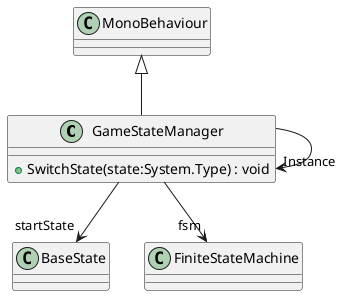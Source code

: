 @startuml
class GameStateManager {
    + SwitchState(state:System.Type) : void
}
MonoBehaviour <|-- GameStateManager
GameStateManager --> "startState" BaseState
GameStateManager --> "fsm" FiniteStateMachine
GameStateManager --> "Instance" GameStateManager
@enduml
